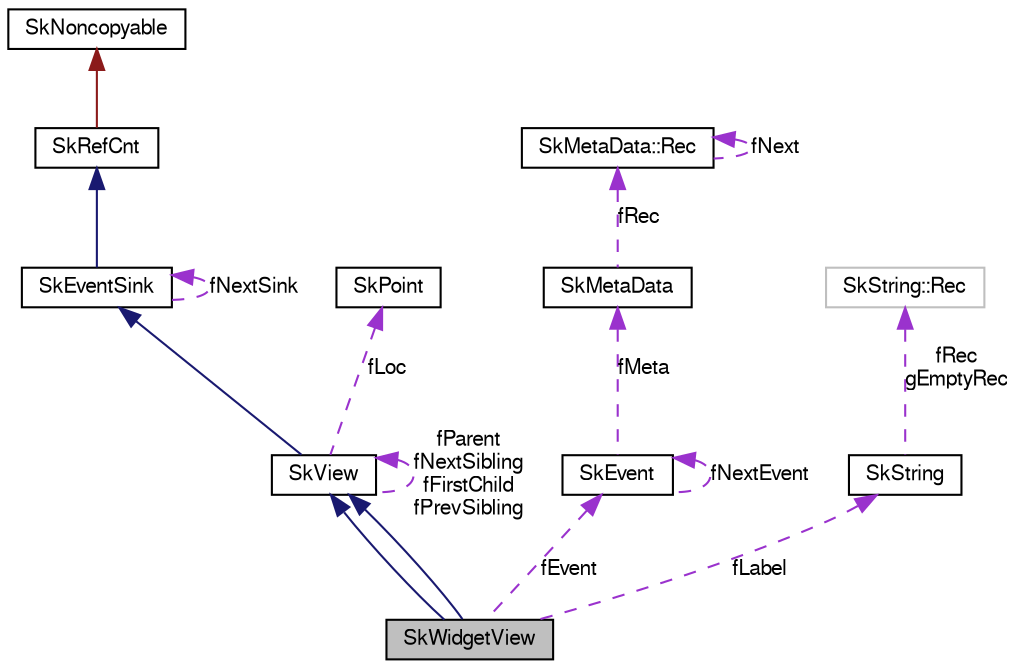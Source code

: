digraph G
{
  edge [fontname="FreeSans",fontsize="10",labelfontname="FreeSans",labelfontsize="10"];
  node [fontname="FreeSans",fontsize="10",shape=record];
  Node1 [label="SkWidgetView",height=0.2,width=0.4,color="black", fillcolor="grey75", style="filled" fontcolor="black"];
  Node2 -> Node1 [dir=back,color="midnightblue",fontsize="10",style="solid",fontname="FreeSans"];
  Node2 [label="SkView",height=0.2,width=0.4,color="black", fillcolor="white", style="filled",URL="$class_sk_view.html"];
  Node3 -> Node2 [dir=back,color="midnightblue",fontsize="10",style="solid",fontname="FreeSans"];
  Node3 [label="SkEventSink",height=0.2,width=0.4,color="black", fillcolor="white", style="filled",URL="$class_sk_event_sink.html"];
  Node4 -> Node3 [dir=back,color="midnightblue",fontsize="10",style="solid",fontname="FreeSans"];
  Node4 [label="SkRefCnt",height=0.2,width=0.4,color="black", fillcolor="white", style="filled",URL="$class_sk_ref_cnt.html"];
  Node5 -> Node4 [dir=back,color="firebrick4",fontsize="10",style="solid",fontname="FreeSans"];
  Node5 [label="SkNoncopyable",height=0.2,width=0.4,color="black", fillcolor="white", style="filled",URL="$class_sk_noncopyable.html"];
  Node3 -> Node3 [dir=back,color="darkorchid3",fontsize="10",style="dashed",label="fNextSink",fontname="FreeSans"];
  Node2 -> Node2 [dir=back,color="darkorchid3",fontsize="10",style="dashed",label="fParent\nfNextSibling\nfFirstChild\nfPrevSibling",fontname="FreeSans"];
  Node6 -> Node2 [dir=back,color="darkorchid3",fontsize="10",style="dashed",label="fLoc",fontname="FreeSans"];
  Node6 [label="SkPoint",height=0.2,width=0.4,color="black", fillcolor="white", style="filled",URL="$struct_sk_point.html"];
  Node2 -> Node1 [dir=back,color="midnightblue",fontsize="10",style="solid",fontname="FreeSans"];
  Node7 -> Node1 [dir=back,color="darkorchid3",fontsize="10",style="dashed",label="fEvent",fontname="FreeSans"];
  Node7 [label="SkEvent",height=0.2,width=0.4,color="black", fillcolor="white", style="filled",URL="$class_sk_event.html"];
  Node8 -> Node7 [dir=back,color="darkorchid3",fontsize="10",style="dashed",label="fMeta",fontname="FreeSans"];
  Node8 [label="SkMetaData",height=0.2,width=0.4,color="black", fillcolor="white", style="filled",URL="$class_sk_meta_data.html"];
  Node9 -> Node8 [dir=back,color="darkorchid3",fontsize="10",style="dashed",label="fRec",fontname="FreeSans"];
  Node9 [label="SkMetaData::Rec",height=0.2,width=0.4,color="black", fillcolor="white", style="filled",URL="$struct_sk_meta_data_1_1_rec.html"];
  Node9 -> Node9 [dir=back,color="darkorchid3",fontsize="10",style="dashed",label="fNext",fontname="FreeSans"];
  Node7 -> Node7 [dir=back,color="darkorchid3",fontsize="10",style="dashed",label="fNextEvent",fontname="FreeSans"];
  Node10 -> Node1 [dir=back,color="darkorchid3",fontsize="10",style="dashed",label="fLabel",fontname="FreeSans"];
  Node10 [label="SkString",height=0.2,width=0.4,color="black", fillcolor="white", style="filled",URL="$class_sk_string.html"];
  Node11 -> Node10 [dir=back,color="darkorchid3",fontsize="10",style="dashed",label="fRec\ngEmptyRec",fontname="FreeSans"];
  Node11 [label="SkString::Rec",height=0.2,width=0.4,color="grey75", fillcolor="white", style="filled"];
}
